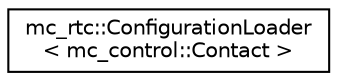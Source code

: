 digraph "Graphical Class Hierarchy"
{
 // INTERACTIVE_SVG=YES
 // LATEX_PDF_SIZE
  edge [fontname="Helvetica",fontsize="10",labelfontname="Helvetica",labelfontsize="10"];
  node [fontname="Helvetica",fontsize="10",shape=record];
  rankdir="LR";
  Node0 [label="mc_rtc::ConfigurationLoader\l\< mc_control::Contact \>",height=0.2,width=0.4,color="black", fillcolor="white", style="filled",URL="$structmc__rtc_1_1ConfigurationLoader_3_01mc__control_1_1Contact_01_4.html",tooltip=" "];
}
